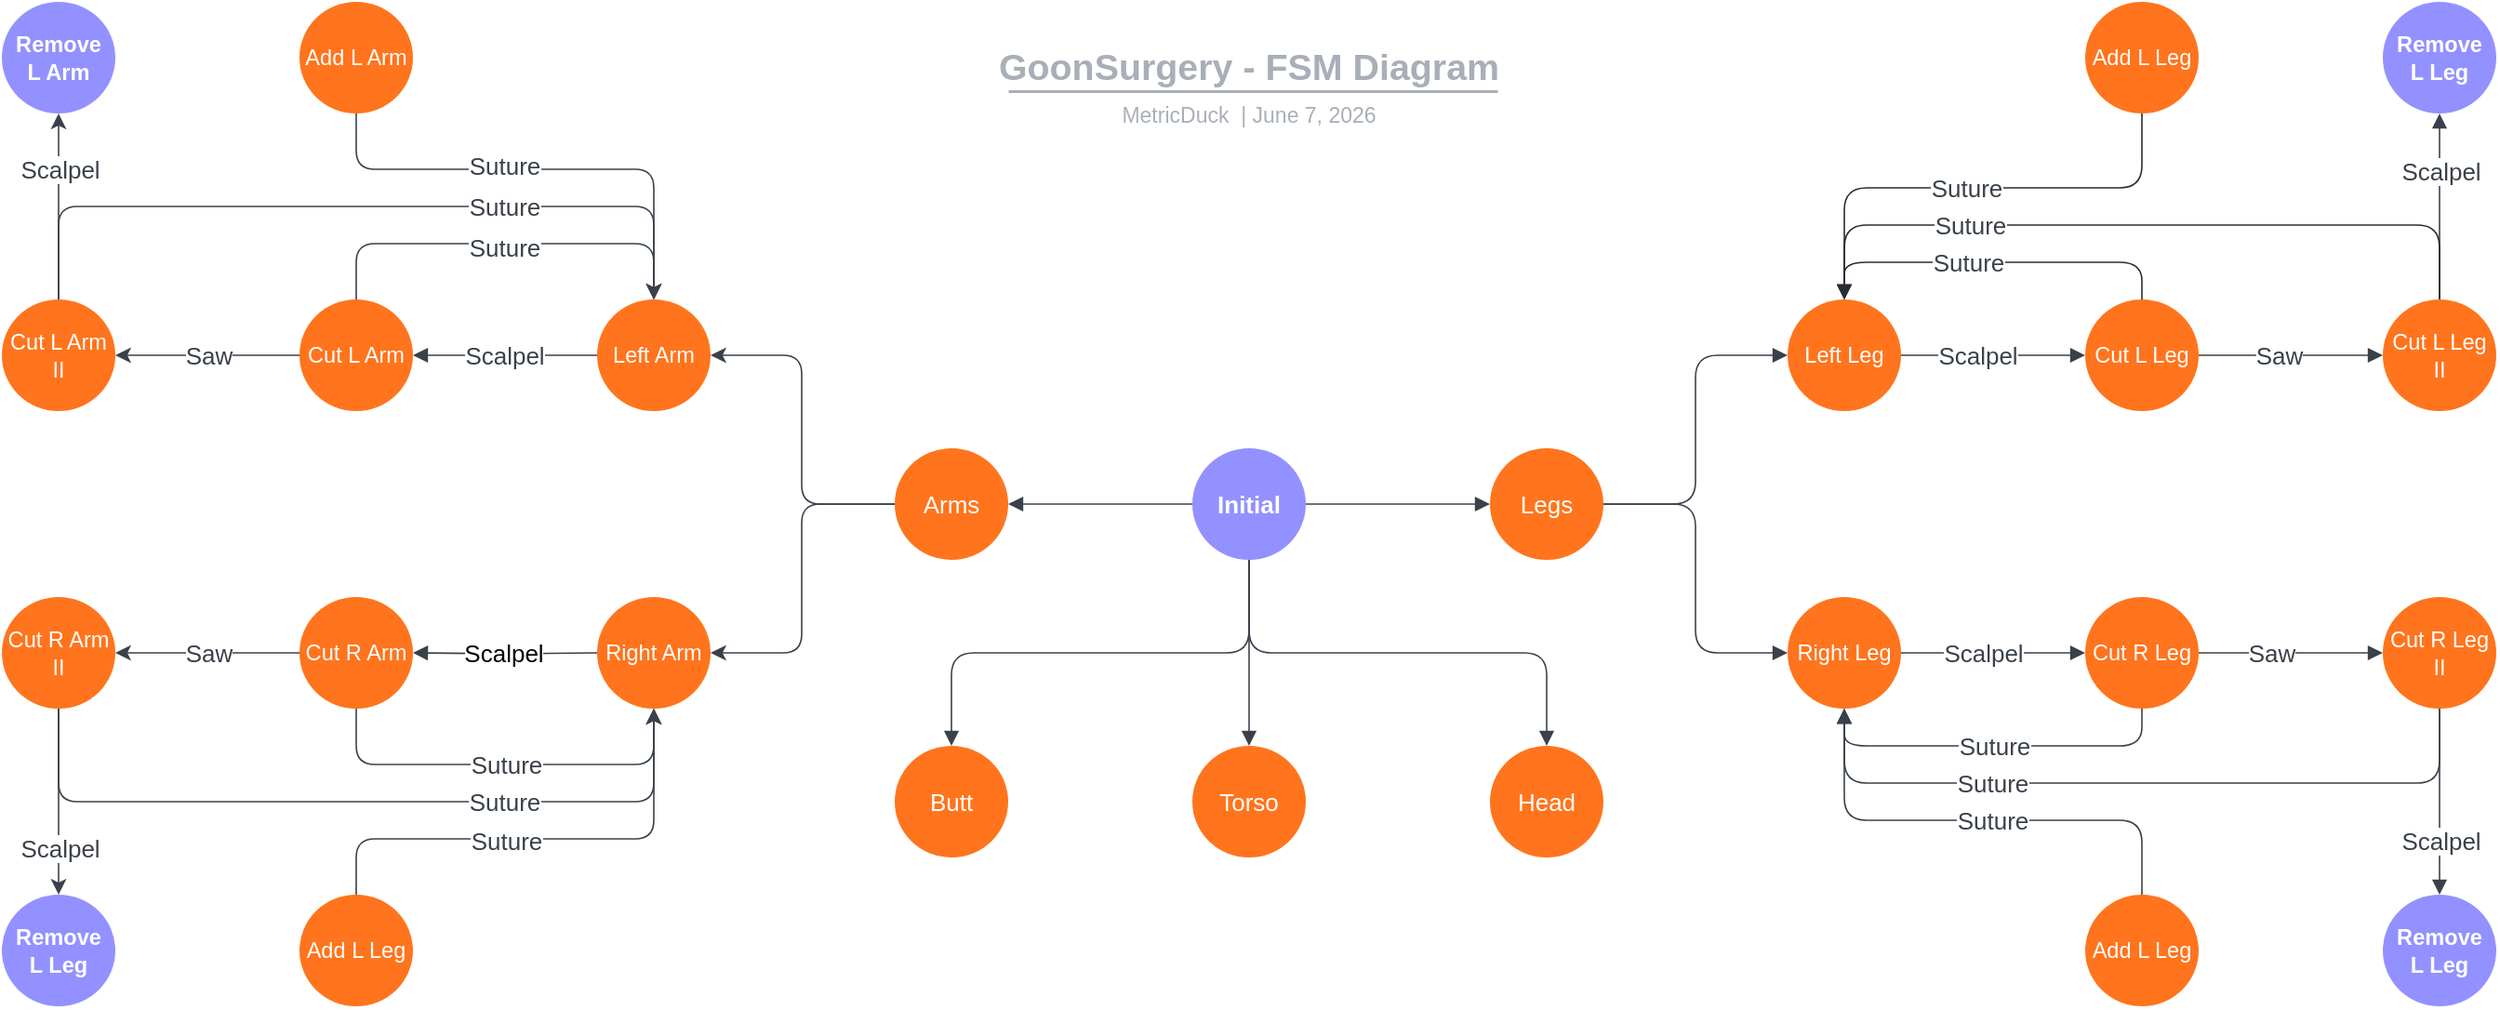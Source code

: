 <mxfile version="18.2.0" type="github">
  <diagram id="C5RBs43oDa-KdzZeNtuy" name="Page-1">
    <mxGraphModel dx="2249" dy="794" grid="1" gridSize="10" guides="1" tooltips="1" connect="1" arrows="1" fold="1" page="1" pageScale="1" pageWidth="827" pageHeight="1169" math="0" shadow="0">
      <root>
        <mxCell id="WIyWlLk6GJQsqaUBKTNV-0" />
        <mxCell id="WIyWlLk6GJQsqaUBKTNV-1" parent="WIyWlLk6GJQsqaUBKTNV-0" />
        <mxCell id="bb_bGwwhbkfoTOJPlDcg-0" value="" style="group;dropTarget=0;pointerEvents=0;" vertex="1" parent="WIyWlLk6GJQsqaUBKTNV-1">
          <mxGeometry x="-320" y="68" width="641" height="45" as="geometry" />
        </mxCell>
        <UserObject label="GoonSurgery - FSM Diagram" lucidchartObjectId="SuaB0mNpY13K" id="bb_bGwwhbkfoTOJPlDcg-1">
          <mxCell style="html=1;overflow=block;blockSpacing=1;whiteSpace=wrap;fontSize=19.7;fontColor=#a9afb8;fontStyle=1;align=center;spacingLeft=7;spacingRight=7;spacingTop=2;spacing=3;strokeOpacity=0;fillOpacity=0;rounded=1;absoluteArcSize=1;arcSize=12;fillColor=#ffffff;strokeWidth=1.5;" vertex="1" parent="bb_bGwwhbkfoTOJPlDcg-0">
            <mxGeometry width="641" height="31" as="geometry" />
          </mxCell>
        </UserObject>
        <UserObject label="MetricDuck&amp;nbsp; |  %date{mmmm d, yyyy}%" placeholders="1" lucidchartObjectId="SuaBzqFhpa1o" id="bb_bGwwhbkfoTOJPlDcg-2">
          <mxCell style="html=1;overflow=block;blockSpacing=1;whiteSpace=wrap;fontSize=11.5;fontColor=#a9afb8;align=center;spacingLeft=7;spacingRight=7;spacingTop=2;spacing=3;strokeOpacity=0;fillOpacity=0;rounded=1;absoluteArcSize=1;arcSize=12;fillColor=#ffffff;strokeWidth=1.5;" vertex="1" parent="bb_bGwwhbkfoTOJPlDcg-0">
            <mxGeometry y="31" width="641" height="14" as="geometry" />
          </mxCell>
        </UserObject>
        <UserObject label="" lucidchartObjectId="SuaBUnwJteK4" id="bb_bGwwhbkfoTOJPlDcg-3">
          <mxCell style="html=1;jettySize=18;whiteSpace=wrap;fontSize=13;fontFamily=Helvetica;strokeColor=#a9afb8;strokeOpacity=100;strokeWidth=1.5;rounded=0;startArrow=none;endArrow=none;" edge="1" parent="bb_bGwwhbkfoTOJPlDcg-0">
            <mxGeometry width="100" height="100" relative="1" as="geometry">
              <Array as="points" />
              <mxPoint x="191" y="30" as="sourcePoint" />
              <mxPoint x="454" y="30" as="targetPoint" />
            </mxGeometry>
          </mxCell>
        </UserObject>
        <UserObject label="" lucidchartObjectId="qrLlHzo1IqMl" id="bb_bGwwhbkfoTOJPlDcg-4">
          <mxCell style="html=1;jettySize=18;whiteSpace=wrap;fontSize=13;strokeColor=#3a414a;strokeOpacity=100;strokeWidth=0.8;rounded=1;arcSize=24;edgeStyle=orthogonalEdgeStyle;startArrow=none;endArrow=block;endFill=1;exitX=1;exitY=0.5;exitPerimeter=0;entryX=0;entryY=0.5;entryPerimeter=0;" edge="1" parent="WIyWlLk6GJQsqaUBKTNV-1" source="bb_bGwwhbkfoTOJPlDcg-8" target="bb_bGwwhbkfoTOJPlDcg-9">
            <mxGeometry width="100" height="100" relative="1" as="geometry">
              <Array as="points" />
            </mxGeometry>
          </mxCell>
        </UserObject>
        <UserObject label="" lucidchartObjectId="XwLl~qT_Z0xy" id="bb_bGwwhbkfoTOJPlDcg-5">
          <mxCell style="html=1;jettySize=18;whiteSpace=wrap;fontSize=13;strokeColor=#3a414a;strokeOpacity=100;strokeWidth=0.8;rounded=1;arcSize=24;edgeStyle=orthogonalEdgeStyle;startArrow=none;endArrow=block;endFill=1;exitX=1;exitY=0.5;exitPerimeter=0;entryX=0;entryY=0.5;entryPerimeter=0;" edge="1" parent="WIyWlLk6GJQsqaUBKTNV-1" source="bb_bGwwhbkfoTOJPlDcg-9" target="bb_bGwwhbkfoTOJPlDcg-16">
            <mxGeometry width="100" height="100" relative="1" as="geometry">
              <Array as="points" />
            </mxGeometry>
          </mxCell>
        </UserObject>
        <UserObject label="" lucidchartObjectId="3sLlQXFRPrR." id="bb_bGwwhbkfoTOJPlDcg-6">
          <mxCell style="html=1;jettySize=18;whiteSpace=wrap;fontSize=13;strokeColor=#3a414a;strokeOpacity=100;strokeWidth=0.8;rounded=1;arcSize=24;edgeStyle=orthogonalEdgeStyle;startArrow=none;endArrow=block;endFill=1;exitX=0.5;exitY=1;exitPerimeter=0;entryX=0.5;entryY=0;entryPerimeter=0;" edge="1" parent="WIyWlLk6GJQsqaUBKTNV-1" source="bb_bGwwhbkfoTOJPlDcg-8" target="bb_bGwwhbkfoTOJPlDcg-11">
            <mxGeometry width="100" height="100" relative="1" as="geometry">
              <Array as="points" />
            </mxGeometry>
          </mxCell>
        </UserObject>
        <UserObject label="" lucidchartObjectId="5uLl5YPZaGY8" id="bb_bGwwhbkfoTOJPlDcg-7">
          <mxCell style="html=1;jettySize=18;whiteSpace=wrap;fontSize=13;strokeColor=#3a414a;strokeOpacity=100;strokeWidth=0.8;rounded=1;arcSize=24;edgeStyle=orthogonalEdgeStyle;startArrow=none;endArrow=block;endFill=1;exitX=0;exitY=0.5;exitPerimeter=0;entryX=1;entryY=0.5;entryPerimeter=0;" edge="1" parent="WIyWlLk6GJQsqaUBKTNV-1" source="bb_bGwwhbkfoTOJPlDcg-8" target="bb_bGwwhbkfoTOJPlDcg-13">
            <mxGeometry width="100" height="100" relative="1" as="geometry">
              <Array as="points" />
            </mxGeometry>
          </mxCell>
        </UserObject>
        <UserObject label="Initial" lucidchartObjectId="cwLlmt_Rg0MN" id="bb_bGwwhbkfoTOJPlDcg-8">
          <mxCell style="html=1;overflow=block;blockSpacing=1;whiteSpace=wrap;ellipse;fontSize=13;fontColor=#ffffff;fontStyle=1;align=center;spacing=3.8;strokeOpacity=0;fillOpacity=100;rounded=1;absoluteArcSize=1;arcSize=12;fillColor=#9391ff;strokeWidth=0.8;" vertex="1" parent="WIyWlLk6GJQsqaUBKTNV-1">
            <mxGeometry x="-30" y="290" width="61" height="60" as="geometry" />
          </mxCell>
        </UserObject>
        <UserObject label="Legs" lucidchartObjectId="UwLl0XP_3QdR" id="bb_bGwwhbkfoTOJPlDcg-9">
          <mxCell style="html=1;overflow=block;blockSpacing=1;whiteSpace=wrap;ellipse;fontSize=13;fontColor=#ffffff;align=center;spacing=3.8;strokeOpacity=0;fillOpacity=100;rounded=1;absoluteArcSize=1;arcSize=12;fillColor=#ff741d;strokeWidth=0.8;" vertex="1" parent="WIyWlLk6GJQsqaUBKTNV-1">
            <mxGeometry x="130" y="290" width="61" height="60" as="geometry" />
          </mxCell>
        </UserObject>
        <UserObject label="Head" lucidchartObjectId="YwLlWHj0U1e5" id="bb_bGwwhbkfoTOJPlDcg-10">
          <mxCell style="html=1;overflow=block;blockSpacing=1;whiteSpace=wrap;ellipse;fontSize=13;fontColor=#ffffff;align=center;spacing=3.8;strokeOpacity=0;fillOpacity=100;rounded=1;absoluteArcSize=1;arcSize=12;fillColor=#ff741d;strokeWidth=0.8;" vertex="1" parent="WIyWlLk6GJQsqaUBKTNV-1">
            <mxGeometry x="130" y="450" width="61" height="60" as="geometry" />
          </mxCell>
        </UserObject>
        <UserObject label="Torso" lucidchartObjectId="3wLlL.ZwCGHs" id="bb_bGwwhbkfoTOJPlDcg-11">
          <mxCell style="html=1;overflow=block;blockSpacing=1;whiteSpace=wrap;ellipse;fontSize=13;fontColor=#ffffff;align=center;spacing=3.8;strokeOpacity=0;fillOpacity=100;rounded=1;absoluteArcSize=1;arcSize=12;fillColor=#ff741d;strokeWidth=0.8;" vertex="1" parent="WIyWlLk6GJQsqaUBKTNV-1">
            <mxGeometry x="-30" y="450" width="61" height="60" as="geometry" />
          </mxCell>
        </UserObject>
        <UserObject label="Butt" lucidchartObjectId="7wLlcqGR~KFR" id="bb_bGwwhbkfoTOJPlDcg-12">
          <mxCell style="html=1;overflow=block;blockSpacing=1;whiteSpace=wrap;ellipse;fontSize=13;fontColor=#ffffff;align=center;spacing=3.8;strokeOpacity=0;fillOpacity=100;rounded=1;absoluteArcSize=1;arcSize=12;fillColor=#ff741d;strokeWidth=0.8;" vertex="1" parent="WIyWlLk6GJQsqaUBKTNV-1">
            <mxGeometry x="-190" y="450" width="61" height="60" as="geometry" />
          </mxCell>
        </UserObject>
        <mxCell id="bb_bGwwhbkfoTOJPlDcg-81" style="edgeStyle=orthogonalEdgeStyle;orthogonalLoop=1;jettySize=auto;html=1;exitX=0;exitY=0.5;exitDx=0;exitDy=0;entryX=1;entryY=0.5;entryDx=0;entryDy=0;fontSize=11.8;fontColor=#FFFFFF;rounded=1;strokeColor=#3A414A;strokeWidth=0.8;" edge="1" parent="WIyWlLk6GJQsqaUBKTNV-1" source="bb_bGwwhbkfoTOJPlDcg-13" target="bb_bGwwhbkfoTOJPlDcg-56">
          <mxGeometry relative="1" as="geometry">
            <Array as="points">
              <mxPoint x="-240" y="320" />
              <mxPoint x="-240" y="240" />
            </Array>
          </mxGeometry>
        </mxCell>
        <mxCell id="bb_bGwwhbkfoTOJPlDcg-82" style="edgeStyle=orthogonalEdgeStyle;rounded=1;orthogonalLoop=1;jettySize=auto;html=1;exitX=0;exitY=0.5;exitDx=0;exitDy=0;fontSize=11.8;fontColor=#FFFFFF;strokeColor=#3A414A;strokeWidth=0.8;entryX=1;entryY=0.5;entryDx=0;entryDy=0;" edge="1" parent="WIyWlLk6GJQsqaUBKTNV-1" source="bb_bGwwhbkfoTOJPlDcg-13" target="bb_bGwwhbkfoTOJPlDcg-72">
          <mxGeometry relative="1" as="geometry">
            <mxPoint x="-220" y="420" as="targetPoint" />
            <Array as="points">
              <mxPoint x="-240" y="320" />
              <mxPoint x="-240" y="400" />
            </Array>
          </mxGeometry>
        </mxCell>
        <UserObject label="Arms" lucidchartObjectId="-wLlURSwNEmX" id="bb_bGwwhbkfoTOJPlDcg-13">
          <mxCell style="html=1;overflow=block;blockSpacing=1;whiteSpace=wrap;ellipse;fontSize=13;fontColor=#ffffff;align=center;spacing=3.8;strokeOpacity=0;fillOpacity=100;rounded=1;absoluteArcSize=1;arcSize=12;fillColor=#ff741d;strokeWidth=0.8;" vertex="1" parent="WIyWlLk6GJQsqaUBKTNV-1">
            <mxGeometry x="-190" y="290" width="61" height="60" as="geometry" />
          </mxCell>
        </UserObject>
        <UserObject label="" lucidchartObjectId="ixLld9JHb_Pf" id="bb_bGwwhbkfoTOJPlDcg-14">
          <mxCell style="html=1;jettySize=18;whiteSpace=wrap;fontSize=13;strokeColor=#3a414a;strokeOpacity=100;strokeWidth=0.8;rounded=1;arcSize=24;edgeStyle=orthogonalEdgeStyle;startArrow=none;endArrow=block;endFill=1;exitX=0.5;exitY=1;exitPerimeter=0;entryX=0.5;entryY=0;entryPerimeter=0;" edge="1" parent="WIyWlLk6GJQsqaUBKTNV-1" source="bb_bGwwhbkfoTOJPlDcg-8" target="bb_bGwwhbkfoTOJPlDcg-12">
            <mxGeometry width="100" height="100" relative="1" as="geometry">
              <Array as="points" />
            </mxGeometry>
          </mxCell>
        </UserObject>
        <UserObject label="" lucidchartObjectId="kxLl10VQzwPX" id="bb_bGwwhbkfoTOJPlDcg-15">
          <mxCell style="html=1;jettySize=18;whiteSpace=wrap;fontSize=13;strokeColor=#3a414a;strokeOpacity=100;strokeWidth=0.8;rounded=1;arcSize=24;edgeStyle=orthogonalEdgeStyle;startArrow=none;endArrow=block;endFill=1;exitX=0.5;exitY=1;exitPerimeter=0;entryX=0.5;entryY=0;entryPerimeter=0;" edge="1" parent="WIyWlLk6GJQsqaUBKTNV-1" source="bb_bGwwhbkfoTOJPlDcg-8" target="bb_bGwwhbkfoTOJPlDcg-10">
            <mxGeometry width="100" height="100" relative="1" as="geometry">
              <Array as="points" />
            </mxGeometry>
          </mxCell>
        </UserObject>
        <UserObject label="Left Leg" lucidchartObjectId="-xLl77HlRmBi" id="bb_bGwwhbkfoTOJPlDcg-16">
          <mxCell style="html=1;overflow=block;blockSpacing=1;whiteSpace=wrap;ellipse;fontSize=11.8;fontColor=#ffffff;align=center;spacing=3.8;strokeOpacity=0;fillOpacity=100;rounded=1;absoluteArcSize=1;arcSize=12;fillColor=#ff741d;strokeWidth=0.8;" vertex="1" parent="WIyWlLk6GJQsqaUBKTNV-1">
            <mxGeometry x="290" y="210" width="61" height="60" as="geometry" />
          </mxCell>
        </UserObject>
        <UserObject label="Right Leg" lucidchartObjectId="iyLluni-NZdZ" id="bb_bGwwhbkfoTOJPlDcg-17">
          <mxCell style="html=1;overflow=block;blockSpacing=1;whiteSpace=wrap;ellipse;fontSize=11.8;fontColor=#ffffff;align=center;spacing=3.8;strokeOpacity=0;fillOpacity=100;rounded=1;absoluteArcSize=1;arcSize=12;fillColor=#ff741d;strokeWidth=0.8;" vertex="1" parent="WIyWlLk6GJQsqaUBKTNV-1">
            <mxGeometry x="290" y="370" width="61" height="60" as="geometry" />
          </mxCell>
        </UserObject>
        <UserObject label="" lucidchartObjectId="nyLltZS2XfKD" id="bb_bGwwhbkfoTOJPlDcg-18">
          <mxCell style="html=1;jettySize=18;whiteSpace=wrap;fontSize=13;strokeColor=#3a414a;strokeOpacity=100;strokeWidth=0.8;rounded=1;arcSize=24;edgeStyle=orthogonalEdgeStyle;startArrow=none;endArrow=block;endFill=1;exitX=1;exitY=0.5;exitPerimeter=0;entryX=0;entryY=0.5;entryPerimeter=0;" edge="1" parent="WIyWlLk6GJQsqaUBKTNV-1" source="bb_bGwwhbkfoTOJPlDcg-9" target="bb_bGwwhbkfoTOJPlDcg-17">
            <mxGeometry width="100" height="100" relative="1" as="geometry">
              <Array as="points" />
            </mxGeometry>
          </mxCell>
        </UserObject>
        <UserObject label="Cut L Leg" lucidchartObjectId="EzLlyfFcDK1s" id="bb_bGwwhbkfoTOJPlDcg-19">
          <mxCell style="html=1;overflow=block;blockSpacing=1;whiteSpace=wrap;ellipse;fontSize=11.8;fontColor=#ffffff;align=center;spacing=3.8;strokeOpacity=0;fillOpacity=100;rounded=1;absoluteArcSize=1;arcSize=12;fillColor=#ff741d;strokeWidth=0.8;" vertex="1" parent="WIyWlLk6GJQsqaUBKTNV-1">
            <mxGeometry x="450" y="210" width="61" height="60" as="geometry" />
          </mxCell>
        </UserObject>
        <UserObject label="Cut L Leg II" lucidchartObjectId="IzLlVzuDIAKu" id="bb_bGwwhbkfoTOJPlDcg-20">
          <mxCell style="html=1;overflow=block;blockSpacing=1;whiteSpace=wrap;ellipse;fontSize=11.8;fontColor=#ffffff;align=center;spacing=3.8;strokeOpacity=0;fillOpacity=100;rounded=1;absoluteArcSize=1;arcSize=12;fillColor=#ff741d;strokeWidth=0.8;" vertex="1" parent="WIyWlLk6GJQsqaUBKTNV-1">
            <mxGeometry x="610" y="210" width="61" height="60" as="geometry" />
          </mxCell>
        </UserObject>
        <UserObject label="Remove L Leg" lucidchartObjectId="LzLlA9_bVrh3" id="bb_bGwwhbkfoTOJPlDcg-21">
          <mxCell style="html=1;overflow=block;blockSpacing=1;whiteSpace=wrap;ellipse;fontSize=11.8;fontColor=#ffffff;fontStyle=1;align=center;spacing=3.8;strokeOpacity=0;fillOpacity=100;rounded=1;absoluteArcSize=1;arcSize=12;fillColor=#9391FF;strokeWidth=0.8;" vertex="1" parent="WIyWlLk6GJQsqaUBKTNV-1">
            <mxGeometry x="610" y="50" width="61" height="60" as="geometry" />
          </mxCell>
        </UserObject>
        <UserObject label="" lucidchartObjectId="6zLl1oDvABlR" id="bb_bGwwhbkfoTOJPlDcg-22">
          <mxCell style="html=1;jettySize=18;whiteSpace=wrap;fontSize=13;strokeColor=#3a414a;strokeOpacity=100;strokeWidth=0.8;rounded=1;arcSize=24;edgeStyle=orthogonalEdgeStyle;startArrow=none;endArrow=block;endFill=1;exitX=1;exitY=0.5;exitPerimeter=0;entryX=0;entryY=0.5;entryPerimeter=0;" edge="1" parent="WIyWlLk6GJQsqaUBKTNV-1" source="bb_bGwwhbkfoTOJPlDcg-16" target="bb_bGwwhbkfoTOJPlDcg-19">
            <mxGeometry width="100" height="100" relative="1" as="geometry">
              <Array as="points" />
            </mxGeometry>
          </mxCell>
        </UserObject>
        <mxCell id="bb_bGwwhbkfoTOJPlDcg-23" value="Scalpel" style="text;html=1;resizable=0;labelBackgroundColor=default;align=center;verticalAlign=middle;fontColor=#3a414a;fontSize=13;" vertex="1" parent="bb_bGwwhbkfoTOJPlDcg-22">
          <mxGeometry x="-0.167" relative="1" as="geometry" />
        </mxCell>
        <UserObject label="" lucidchartObjectId=".zLlyMVonvat" id="bb_bGwwhbkfoTOJPlDcg-24">
          <mxCell style="html=1;jettySize=18;whiteSpace=wrap;fontSize=13;strokeColor=#3a414a;strokeOpacity=100;strokeWidth=0.8;rounded=1;arcSize=24;edgeStyle=orthogonalEdgeStyle;startArrow=none;endArrow=block;endFill=1;exitX=1;exitY=0.5;exitPerimeter=0;entryX=0;entryY=0.5;entryPerimeter=0;" edge="1" parent="WIyWlLk6GJQsqaUBKTNV-1" source="bb_bGwwhbkfoTOJPlDcg-19" target="bb_bGwwhbkfoTOJPlDcg-20">
            <mxGeometry width="100" height="100" relative="1" as="geometry">
              <Array as="points" />
            </mxGeometry>
          </mxCell>
        </UserObject>
        <mxCell id="bb_bGwwhbkfoTOJPlDcg-25" value="Saw" style="text;html=1;resizable=0;labelBackgroundColor=default;align=center;verticalAlign=middle;fontColor=#3a414a;fontSize=13;" vertex="1" parent="bb_bGwwhbkfoTOJPlDcg-24">
          <mxGeometry x="-0.129" relative="1" as="geometry" />
        </mxCell>
        <UserObject label="" lucidchartObjectId="dALlh9pKGSVg" id="bb_bGwwhbkfoTOJPlDcg-26">
          <mxCell style="html=1;jettySize=18;whiteSpace=wrap;fontSize=13;strokeColor=#3a414a;strokeOpacity=100;strokeWidth=0.8;rounded=1;arcSize=24;edgeStyle=orthogonalEdgeStyle;startArrow=none;endArrow=block;endFill=1;exitX=0.5;exitY=0;exitPerimeter=0;entryX=0.5;entryY=1;entryPerimeter=0;" edge="1" parent="WIyWlLk6GJQsqaUBKTNV-1" source="bb_bGwwhbkfoTOJPlDcg-20" target="bb_bGwwhbkfoTOJPlDcg-21">
            <mxGeometry width="100" height="100" relative="1" as="geometry">
              <Array as="points" />
            </mxGeometry>
          </mxCell>
        </UserObject>
        <mxCell id="bb_bGwwhbkfoTOJPlDcg-27" value="Scalpel" style="text;html=1;resizable=0;labelBackgroundColor=default;align=center;verticalAlign=middle;fontColor=#3a414a;fontSize=13;" vertex="1" parent="bb_bGwwhbkfoTOJPlDcg-26">
          <mxGeometry x="0.38" relative="1" as="geometry" />
        </mxCell>
        <UserObject label="" lucidchartObjectId="MCLlhVUvC6c." id="bb_bGwwhbkfoTOJPlDcg-28">
          <mxCell style="html=1;jettySize=18;whiteSpace=wrap;fontSize=13;strokeColor=#282c33;strokeOpacity=100;strokeWidth=0.8;rounded=1;arcSize=24;edgeStyle=orthogonalEdgeStyle;startArrow=none;endArrow=block;endFill=1;exitX=0.5;exitY=0;exitPerimeter=0;entryX=0.5;entryY=0;entryPerimeter=0;" edge="1" parent="WIyWlLk6GJQsqaUBKTNV-1" source="bb_bGwwhbkfoTOJPlDcg-20" target="bb_bGwwhbkfoTOJPlDcg-16">
            <mxGeometry width="100" height="100" relative="1" as="geometry">
              <Array as="points">
                <mxPoint x="641" y="170" />
                <mxPoint x="321" y="170" />
              </Array>
            </mxGeometry>
          </mxCell>
        </UserObject>
        <mxCell id="bb_bGwwhbkfoTOJPlDcg-29" value="Suture" style="text;html=1;resizable=0;labelBackgroundColor=default;align=center;verticalAlign=middle;fontColor=#3a414a;fontSize=13;" vertex="1" parent="bb_bGwwhbkfoTOJPlDcg-28">
          <mxGeometry x="0.463" relative="1" as="geometry" />
        </mxCell>
        <UserObject label="" lucidchartObjectId="TCLlFw_-2LB1" id="bb_bGwwhbkfoTOJPlDcg-30">
          <mxCell style="html=1;jettySize=18;whiteSpace=wrap;fontSize=13;strokeColor=#282c33;strokeOpacity=100;strokeWidth=0.8;rounded=1;arcSize=24;edgeStyle=orthogonalEdgeStyle;startArrow=none;endArrow=block;endFill=1;exitX=0.5;exitY=0;exitPerimeter=0;entryX=0.5;entryY=0;entryPerimeter=0;" edge="1" parent="WIyWlLk6GJQsqaUBKTNV-1" source="bb_bGwwhbkfoTOJPlDcg-19" target="bb_bGwwhbkfoTOJPlDcg-16">
            <mxGeometry width="100" height="100" relative="1" as="geometry">
              <Array as="points">
                <mxPoint x="481" y="190" />
                <mxPoint x="321" y="190" />
              </Array>
            </mxGeometry>
          </mxCell>
        </UserObject>
        <mxCell id="bb_bGwwhbkfoTOJPlDcg-31" value="Suture" style="text;html=1;resizable=0;labelBackgroundColor=default;align=center;verticalAlign=middle;fontColor=#3a414a;fontSize=13;" vertex="1" parent="bb_bGwwhbkfoTOJPlDcg-30">
          <mxGeometry x="0.139" relative="1" as="geometry" />
        </mxCell>
        <UserObject label="Add L Leg" lucidchartObjectId=".CLlDm3y5mDM" id="bb_bGwwhbkfoTOJPlDcg-32">
          <mxCell style="html=1;overflow=block;blockSpacing=1;whiteSpace=wrap;ellipse;fontSize=11.8;fontColor=#ffffff;align=center;spacing=3.8;strokeOpacity=0;fillOpacity=100;rounded=1;absoluteArcSize=1;arcSize=12;fillColor=#ff741d;strokeWidth=0.8;" vertex="1" parent="WIyWlLk6GJQsqaUBKTNV-1">
            <mxGeometry x="450" y="50" width="61" height="60" as="geometry" />
          </mxCell>
        </UserObject>
        <UserObject label="" lucidchartObjectId="IDLl5lC0vl4d" id="bb_bGwwhbkfoTOJPlDcg-33">
          <mxCell style="html=1;jettySize=18;whiteSpace=wrap;fontSize=13;strokeColor=#282c33;strokeOpacity=100;strokeWidth=0.8;rounded=1;arcSize=24;edgeStyle=orthogonalEdgeStyle;startArrow=none;endArrow=block;endFill=1;exitX=0.5;exitY=1;exitPerimeter=0;entryX=0.5;entryY=0;entryPerimeter=0;" edge="1" parent="WIyWlLk6GJQsqaUBKTNV-1" source="bb_bGwwhbkfoTOJPlDcg-32" target="bb_bGwwhbkfoTOJPlDcg-16">
            <mxGeometry width="100" height="100" relative="1" as="geometry">
              <Array as="points">
                <mxPoint x="481" y="150" />
                <mxPoint x="321" y="150" />
              </Array>
            </mxGeometry>
          </mxCell>
        </UserObject>
        <mxCell id="bb_bGwwhbkfoTOJPlDcg-34" value="Suture" style="text;html=1;resizable=0;labelBackgroundColor=default;align=center;verticalAlign=middle;fontColor=#3a414a;fontSize=13;" vertex="1" parent="bb_bGwwhbkfoTOJPlDcg-33">
          <mxGeometry relative="1" as="geometry">
            <mxPoint x="-5" as="offset" />
          </mxGeometry>
        </mxCell>
        <UserObject label="Cut R Leg" lucidchartObjectId="xELlFms0CXW_" id="bb_bGwwhbkfoTOJPlDcg-35">
          <mxCell style="html=1;overflow=block;blockSpacing=1;whiteSpace=wrap;ellipse;fontSize=11.8;align=center;spacing=3.8;strokeOpacity=0;fillOpacity=100;rounded=1;absoluteArcSize=1;arcSize=12;fillColor=#ff741d;strokeWidth=0.8;fontColor=#FFFFFF;" vertex="1" parent="WIyWlLk6GJQsqaUBKTNV-1">
            <mxGeometry x="450" y="370" width="61" height="60" as="geometry" />
          </mxCell>
        </UserObject>
        <UserObject label="&lt;font color=&quot;#ffffff&quot; style=&quot;font-size: 11.8px;&quot;&gt;Cut R Leg II&lt;/font&gt;" lucidchartObjectId="NELligMFcYUM" id="bb_bGwwhbkfoTOJPlDcg-36">
          <mxCell style="html=1;overflow=block;blockSpacing=1;whiteSpace=wrap;ellipse;fontSize=11.8;align=center;spacing=3.8;strokeOpacity=0;fillOpacity=100;rounded=1;absoluteArcSize=1;arcSize=12;fillColor=#ff741d;strokeWidth=0.8;" vertex="1" parent="WIyWlLk6GJQsqaUBKTNV-1">
            <mxGeometry x="610" y="370" width="61" height="60" as="geometry" />
          </mxCell>
        </UserObject>
        <UserObject label="Remove L Leg" lucidchartObjectId="6HLlr94zum5F" id="bb_bGwwhbkfoTOJPlDcg-37">
          <mxCell style="html=1;overflow=block;blockSpacing=1;whiteSpace=wrap;ellipse;fontSize=11.8;fontColor=#ffffff;fontStyle=1;align=center;spacing=3.8;strokeOpacity=0;fillOpacity=100;rounded=1;absoluteArcSize=1;arcSize=12;fillColor=#9391ff;strokeWidth=0.8;" vertex="1" parent="WIyWlLk6GJQsqaUBKTNV-1">
            <mxGeometry x="610" y="530" width="61" height="60" as="geometry" />
          </mxCell>
        </UserObject>
        <UserObject label="Add L Leg" lucidchartObjectId="6HLllEZph1G0" id="bb_bGwwhbkfoTOJPlDcg-38">
          <mxCell style="html=1;overflow=block;blockSpacing=1;whiteSpace=wrap;ellipse;fontSize=11.8;fontColor=#ffffff;align=center;spacing=3.8;strokeOpacity=0;fillOpacity=100;rounded=1;absoluteArcSize=1;arcSize=12;fillColor=#ff741d;strokeWidth=0.8;" vertex="1" parent="WIyWlLk6GJQsqaUBKTNV-1">
            <mxGeometry x="450" y="530" width="61" height="60" as="geometry" />
          </mxCell>
        </UserObject>
        <UserObject label="" lucidchartObjectId="cILlh0WK2THq" id="bb_bGwwhbkfoTOJPlDcg-39">
          <mxCell style="html=1;jettySize=18;whiteSpace=wrap;fontSize=13;strokeColor=#3a414a;strokeOpacity=100;strokeWidth=0.8;rounded=1;arcSize=24;edgeStyle=orthogonalEdgeStyle;startArrow=none;endArrow=block;endFill=1;exitX=0.5;exitY=1;exitPerimeter=0;entryX=0.5;entryY=0;entryPerimeter=0;" edge="1" parent="WIyWlLk6GJQsqaUBKTNV-1" source="bb_bGwwhbkfoTOJPlDcg-36" target="bb_bGwwhbkfoTOJPlDcg-37">
            <mxGeometry width="100" height="100" relative="1" as="geometry">
              <Array as="points" />
            </mxGeometry>
          </mxCell>
        </UserObject>
        <mxCell id="bb_bGwwhbkfoTOJPlDcg-40" value="Scalpel" style="text;html=1;resizable=0;labelBackgroundColor=default;align=center;verticalAlign=middle;fontColor=#3a414a;fontSize=13;" vertex="1" parent="bb_bGwwhbkfoTOJPlDcg-39">
          <mxGeometry x="0.389" relative="1" as="geometry">
            <mxPoint y="1" as="offset" />
          </mxGeometry>
        </mxCell>
        <UserObject label="" lucidchartObjectId="iILlDbi3f3Ba" id="bb_bGwwhbkfoTOJPlDcg-41">
          <mxCell style="html=1;jettySize=18;whiteSpace=wrap;fontSize=13;strokeColor=#3a414a;strokeOpacity=100;strokeWidth=0.8;rounded=1;arcSize=24;edgeStyle=orthogonalEdgeStyle;startArrow=none;endArrow=block;endFill=1;exitX=1;exitY=0.5;exitPerimeter=0;entryX=0;entryY=0.5;entryPerimeter=0;" edge="1" parent="WIyWlLk6GJQsqaUBKTNV-1" source="bb_bGwwhbkfoTOJPlDcg-17" target="bb_bGwwhbkfoTOJPlDcg-35">
            <mxGeometry width="100" height="100" relative="1" as="geometry">
              <Array as="points" />
            </mxGeometry>
          </mxCell>
        </UserObject>
        <mxCell id="bb_bGwwhbkfoTOJPlDcg-42" value="Scalpel" style="text;html=1;resizable=0;labelBackgroundColor=default;align=center;verticalAlign=middle;fontColor=#3a414a;fontSize=13;" vertex="1" parent="bb_bGwwhbkfoTOJPlDcg-41">
          <mxGeometry x="-0.111" relative="1" as="geometry" />
        </mxCell>
        <UserObject label="" lucidchartObjectId="jILlnAKyqE4p" id="bb_bGwwhbkfoTOJPlDcg-43">
          <mxCell style="html=1;jettySize=18;whiteSpace=wrap;fontSize=13;strokeColor=#3a414a;strokeOpacity=100;strokeWidth=0.8;rounded=1;arcSize=24;edgeStyle=orthogonalEdgeStyle;startArrow=none;endArrow=block;endFill=1;exitX=1;exitY=0.5;exitPerimeter=0;entryX=0;entryY=0.5;entryPerimeter=0;" edge="1" parent="WIyWlLk6GJQsqaUBKTNV-1" source="bb_bGwwhbkfoTOJPlDcg-35" target="bb_bGwwhbkfoTOJPlDcg-36">
            <mxGeometry width="100" height="100" relative="1" as="geometry">
              <Array as="points" />
            </mxGeometry>
          </mxCell>
        </UserObject>
        <mxCell id="bb_bGwwhbkfoTOJPlDcg-44" value="Saw" style="text;html=1;resizable=0;labelBackgroundColor=default;align=center;verticalAlign=middle;fontColor=#3a414a;fontSize=13;" vertex="1" parent="bb_bGwwhbkfoTOJPlDcg-43">
          <mxGeometry x="-0.221" relative="1" as="geometry" />
        </mxCell>
        <UserObject label="" lucidchartObjectId="wILl.I9jgYdq" id="bb_bGwwhbkfoTOJPlDcg-45">
          <mxCell style="html=1;jettySize=18;whiteSpace=wrap;fontSize=13;strokeColor=#3a414a;strokeOpacity=100;strokeWidth=0.8;rounded=1;arcSize=24;edgeStyle=orthogonalEdgeStyle;startArrow=none;endArrow=block;endFill=1;exitX=0.5;exitY=0;exitPerimeter=0;entryX=0.5;entryY=1;entryPerimeter=0;" edge="1" parent="WIyWlLk6GJQsqaUBKTNV-1" source="bb_bGwwhbkfoTOJPlDcg-38" target="bb_bGwwhbkfoTOJPlDcg-17">
            <mxGeometry width="100" height="100" relative="1" as="geometry">
              <Array as="points">
                <mxPoint x="481" y="490" />
                <mxPoint x="321" y="490" />
              </Array>
            </mxGeometry>
          </mxCell>
        </UserObject>
        <mxCell id="bb_bGwwhbkfoTOJPlDcg-46" value="Suture" style="text;html=1;resizable=0;labelBackgroundColor=default;align=center;verticalAlign=middle;fontColor=#3a414a;fontSize=13;" vertex="1" parent="bb_bGwwhbkfoTOJPlDcg-45">
          <mxGeometry x="-0.1" relative="1" as="geometry">
            <mxPoint x="-4" as="offset" />
          </mxGeometry>
        </mxCell>
        <UserObject label="" lucidchartObjectId="FILl_wHYpcL9" id="bb_bGwwhbkfoTOJPlDcg-47">
          <mxCell style="html=1;jettySize=18;whiteSpace=wrap;fontSize=13;strokeColor=#3a414a;strokeOpacity=100;strokeWidth=0.8;rounded=1;arcSize=24;edgeStyle=orthogonalEdgeStyle;startArrow=none;endArrow=block;endFill=1;exitX=0.5;exitY=1;exitPerimeter=0;entryX=0.5;entryY=1;entryPerimeter=0;" edge="1" parent="WIyWlLk6GJQsqaUBKTNV-1" source="bb_bGwwhbkfoTOJPlDcg-35" target="bb_bGwwhbkfoTOJPlDcg-17">
            <mxGeometry width="100" height="100" relative="1" as="geometry">
              <Array as="points">
                <mxPoint x="481" y="450" />
                <mxPoint x="321" y="450" />
              </Array>
            </mxGeometry>
          </mxCell>
        </UserObject>
        <mxCell id="bb_bGwwhbkfoTOJPlDcg-48" value="Suture" style="text;html=1;resizable=0;labelBackgroundColor=default;align=center;verticalAlign=middle;fontColor=#3a414a;fontSize=13;" vertex="1" parent="bb_bGwwhbkfoTOJPlDcg-47">
          <mxGeometry relative="1" as="geometry" />
        </mxCell>
        <UserObject label="" lucidchartObjectId="PILluZoW.~JI" id="bb_bGwwhbkfoTOJPlDcg-49">
          <mxCell style="html=1;jettySize=18;whiteSpace=wrap;fontSize=13;strokeColor=#3a414a;strokeOpacity=100;strokeWidth=0.8;rounded=1;arcSize=24;edgeStyle=orthogonalEdgeStyle;startArrow=none;endArrow=block;endFill=1;exitX=0.5;exitY=1;exitPerimeter=0;entryX=0.5;entryY=1;entryPerimeter=0;" edge="1" parent="WIyWlLk6GJQsqaUBKTNV-1" source="bb_bGwwhbkfoTOJPlDcg-36" target="bb_bGwwhbkfoTOJPlDcg-17">
            <mxGeometry width="100" height="100" relative="1" as="geometry">
              <Array as="points">
                <mxPoint x="641" y="470" />
                <mxPoint x="321" y="470" />
              </Array>
            </mxGeometry>
          </mxCell>
        </UserObject>
        <mxCell id="bb_bGwwhbkfoTOJPlDcg-50" value="Suture" style="text;html=1;resizable=0;labelBackgroundColor=default;align=center;verticalAlign=middle;fontColor=#3a414a;fontSize=13;" vertex="1" parent="bb_bGwwhbkfoTOJPlDcg-49">
          <mxGeometry x="0.403" relative="1" as="geometry" />
        </mxCell>
        <mxCell id="bb_bGwwhbkfoTOJPlDcg-88" style="edgeStyle=orthogonalEdgeStyle;rounded=1;orthogonalLoop=1;jettySize=auto;html=1;exitX=0.5;exitY=0;exitDx=0;exitDy=0;entryX=0.5;entryY=1;entryDx=0;entryDy=0;fontSize=11.8;fontColor=#FFFFFF;strokeColor=#3A414A;strokeWidth=0.8;" edge="1" parent="WIyWlLk6GJQsqaUBKTNV-1" source="bb_bGwwhbkfoTOJPlDcg-52" target="bb_bGwwhbkfoTOJPlDcg-68">
          <mxGeometry relative="1" as="geometry" />
        </mxCell>
        <mxCell id="bb_bGwwhbkfoTOJPlDcg-106" value="Scalpel" style="edgeLabel;html=1;align=center;verticalAlign=middle;resizable=0;points=[];fontSize=13;fontColor=#3A414A;" vertex="1" connectable="0" parent="bb_bGwwhbkfoTOJPlDcg-88">
          <mxGeometry x="0.27" y="1" relative="1" as="geometry">
            <mxPoint x="1" y="-7" as="offset" />
          </mxGeometry>
        </mxCell>
        <mxCell id="bb_bGwwhbkfoTOJPlDcg-92" style="edgeStyle=orthogonalEdgeStyle;rounded=1;orthogonalLoop=1;jettySize=auto;html=1;exitX=0.5;exitY=0;exitDx=0;exitDy=0;entryX=0.5;entryY=0;entryDx=0;entryDy=0;fontSize=11.8;fontColor=#FFFFFF;strokeColor=#3A414A;strokeWidth=0.8;" edge="1" parent="WIyWlLk6GJQsqaUBKTNV-1" source="bb_bGwwhbkfoTOJPlDcg-52" target="bb_bGwwhbkfoTOJPlDcg-56">
          <mxGeometry relative="1" as="geometry">
            <Array as="points">
              <mxPoint x="-640" y="160" />
              <mxPoint x="-320" y="160" />
            </Array>
          </mxGeometry>
        </mxCell>
        <mxCell id="bb_bGwwhbkfoTOJPlDcg-98" value="Suture" style="edgeLabel;html=1;align=center;verticalAlign=middle;resizable=0;points=[];fontSize=13;fontColor=#3A414A;" vertex="1" connectable="0" parent="bb_bGwwhbkfoTOJPlDcg-92">
          <mxGeometry x="-0.093" relative="1" as="geometry">
            <mxPoint x="99" as="offset" />
          </mxGeometry>
        </mxCell>
        <UserObject label="Cut L Arm II" lucidchartObjectId="yKLl~Rv1q303" id="bb_bGwwhbkfoTOJPlDcg-52">
          <mxCell style="html=1;overflow=block;blockSpacing=1;whiteSpace=wrap;ellipse;fontSize=11.8;fontColor=#FFFFFF;align=center;spacing=3.8;strokeOpacity=0;fillOpacity=100;rounded=1;absoluteArcSize=1;arcSize=12;fillColor=#ff741d;strokeWidth=0.8;" vertex="1" parent="WIyWlLk6GJQsqaUBKTNV-1">
            <mxGeometry x="-670" y="210" width="61" height="60" as="geometry" />
          </mxCell>
        </UserObject>
        <mxCell id="bb_bGwwhbkfoTOJPlDcg-85" style="edgeStyle=orthogonalEdgeStyle;rounded=1;orthogonalLoop=1;jettySize=auto;html=1;exitX=0.5;exitY=1;exitDx=0;exitDy=0;entryX=0.5;entryY=0;entryDx=0;entryDy=0;fontSize=11.8;fontColor=#FFFFFF;strokeColor=#3A414A;strokeWidth=0.8;" edge="1" parent="WIyWlLk6GJQsqaUBKTNV-1" source="bb_bGwwhbkfoTOJPlDcg-53" target="bb_bGwwhbkfoTOJPlDcg-74">
          <mxGeometry relative="1" as="geometry" />
        </mxCell>
        <mxCell id="bb_bGwwhbkfoTOJPlDcg-95" value="Scalpel" style="edgeLabel;html=1;align=center;verticalAlign=middle;resizable=0;points=[];fontSize=13;fontColor=#3A414A;" vertex="1" connectable="0" parent="bb_bGwwhbkfoTOJPlDcg-85">
          <mxGeometry x="0.323" relative="1" as="geometry">
            <mxPoint y="9" as="offset" />
          </mxGeometry>
        </mxCell>
        <mxCell id="bb_bGwwhbkfoTOJPlDcg-93" style="edgeStyle=orthogonalEdgeStyle;rounded=1;orthogonalLoop=1;jettySize=auto;html=1;entryX=0.5;entryY=1;entryDx=0;entryDy=0;fontSize=11.8;fontColor=#FFFFFF;strokeColor=#3A414A;strokeWidth=0.8;" edge="1" parent="WIyWlLk6GJQsqaUBKTNV-1" source="bb_bGwwhbkfoTOJPlDcg-53" target="bb_bGwwhbkfoTOJPlDcg-72">
          <mxGeometry relative="1" as="geometry">
            <Array as="points">
              <mxPoint x="-640" y="480" />
              <mxPoint x="-320" y="480" />
            </Array>
          </mxGeometry>
        </mxCell>
        <mxCell id="bb_bGwwhbkfoTOJPlDcg-104" value="Suture" style="edgeLabel;html=1;align=center;verticalAlign=middle;resizable=0;points=[];fontSize=13;fontColor=#3A414A;" vertex="1" connectable="0" parent="bb_bGwwhbkfoTOJPlDcg-93">
          <mxGeometry x="0.396" y="-2" relative="1" as="geometry">
            <mxPoint x="-4" y="-2" as="offset" />
          </mxGeometry>
        </mxCell>
        <UserObject label="Cut R Arm II" lucidchartObjectId="yKLly-rhja0H" id="bb_bGwwhbkfoTOJPlDcg-53">
          <mxCell style="html=1;overflow=block;blockSpacing=1;whiteSpace=wrap;ellipse;fontSize=11.8;fontColor=#FFFFFF;align=center;spacing=3.8;strokeOpacity=0;fillOpacity=100;rounded=1;absoluteArcSize=1;arcSize=12;fillColor=#ff741d;strokeWidth=0.8;" vertex="1" parent="WIyWlLk6GJQsqaUBKTNV-1">
            <mxGeometry x="-670" y="370" width="61" height="60" as="geometry" />
          </mxCell>
        </UserObject>
        <mxCell id="bb_bGwwhbkfoTOJPlDcg-84" value="Saw" style="edgeStyle=orthogonalEdgeStyle;rounded=1;orthogonalLoop=1;jettySize=auto;html=1;exitX=0;exitY=0.5;exitDx=0;exitDy=0;entryX=1;entryY=0.5;entryDx=0;entryDy=0;fontSize=13;fontColor=#3A414A;strokeColor=#3A414A;strokeWidth=0.8;" edge="1" parent="WIyWlLk6GJQsqaUBKTNV-1" source="bb_bGwwhbkfoTOJPlDcg-55" target="bb_bGwwhbkfoTOJPlDcg-52">
          <mxGeometry relative="1" as="geometry" />
        </mxCell>
        <mxCell id="bb_bGwwhbkfoTOJPlDcg-91" style="edgeStyle=orthogonalEdgeStyle;rounded=1;orthogonalLoop=1;jettySize=auto;html=1;entryX=0.5;entryY=0;entryDx=0;entryDy=0;fontSize=11.8;fontColor=#FFFFFF;strokeColor=#3A414A;strokeWidth=0.8;" edge="1" parent="WIyWlLk6GJQsqaUBKTNV-1" source="bb_bGwwhbkfoTOJPlDcg-55" target="bb_bGwwhbkfoTOJPlDcg-56">
          <mxGeometry relative="1" as="geometry">
            <Array as="points">
              <mxPoint x="-480" y="180" />
              <mxPoint x="-320" y="180" />
            </Array>
          </mxGeometry>
        </mxCell>
        <mxCell id="bb_bGwwhbkfoTOJPlDcg-100" value="Suture" style="edgeLabel;html=1;align=center;verticalAlign=middle;resizable=0;points=[];fontSize=13;fontColor=#3A414A;" vertex="1" connectable="0" parent="bb_bGwwhbkfoTOJPlDcg-91">
          <mxGeometry x="0.105" y="-2" relative="1" as="geometry">
            <mxPoint x="-12" as="offset" />
          </mxGeometry>
        </mxCell>
        <UserObject label="Cut L Arm" lucidchartObjectId="yKLlD3BoTPQx" id="bb_bGwwhbkfoTOJPlDcg-55">
          <mxCell style="html=1;overflow=block;blockSpacing=1;whiteSpace=wrap;ellipse;fontSize=11.8;align=center;spacing=3.8;strokeOpacity=0;fillOpacity=100;rounded=1;absoluteArcSize=1;arcSize=12;fillColor=#ff741d;strokeWidth=0.8;strokeColor=default;fontColor=#FFFFFF;" vertex="1" parent="WIyWlLk6GJQsqaUBKTNV-1">
            <mxGeometry x="-510" y="210" width="61" height="60" as="geometry" />
          </mxCell>
        </UserObject>
        <UserObject label="Left Arm" lucidchartObjectId="yKLlRDFsPrgw" id="bb_bGwwhbkfoTOJPlDcg-56">
          <mxCell style="html=1;overflow=block;blockSpacing=1;whiteSpace=wrap;ellipse;fontSize=11.8;align=center;spacing=3.8;strokeOpacity=0;fillOpacity=100;rounded=1;absoluteArcSize=1;arcSize=12;fillColor=#ff741d;strokeWidth=0.8;fontColor=#FFFFFF;" vertex="1" parent="WIyWlLk6GJQsqaUBKTNV-1">
            <mxGeometry x="-350" y="210" width="61" height="60" as="geometry" />
          </mxCell>
        </UserObject>
        <mxCell id="bb_bGwwhbkfoTOJPlDcg-89" style="edgeStyle=orthogonalEdgeStyle;rounded=1;orthogonalLoop=1;jettySize=auto;html=1;exitX=0.5;exitY=1;exitDx=0;exitDy=0;entryX=0.5;entryY=0;entryDx=0;entryDy=0;fontSize=11.8;fontColor=#FFFFFF;strokeColor=#3A414A;strokeWidth=0.8;" edge="1" parent="WIyWlLk6GJQsqaUBKTNV-1" source="bb_bGwwhbkfoTOJPlDcg-57" target="bb_bGwwhbkfoTOJPlDcg-56">
          <mxGeometry relative="1" as="geometry">
            <Array as="points">
              <mxPoint x="-480" y="140" />
              <mxPoint x="-320" y="140" />
            </Array>
          </mxGeometry>
        </mxCell>
        <mxCell id="bb_bGwwhbkfoTOJPlDcg-99" value="Suture" style="edgeLabel;html=1;align=center;verticalAlign=middle;resizable=0;points=[];fontSize=13;fontColor=#3A414A;" vertex="1" connectable="0" parent="bb_bGwwhbkfoTOJPlDcg-89">
          <mxGeometry x="0.004" y="2" relative="1" as="geometry">
            <mxPoint x="-21" as="offset" />
          </mxGeometry>
        </mxCell>
        <UserObject label="Add L Arm" lucidchartObjectId="yKLlIZ6rFZvW" id="bb_bGwwhbkfoTOJPlDcg-57">
          <mxCell style="html=1;overflow=block;blockSpacing=1;whiteSpace=wrap;ellipse;fontSize=11.8;fontColor=#FFFFFF;align=center;spacing=3.8;strokeOpacity=0;fillOpacity=100;rounded=1;absoluteArcSize=1;arcSize=12;fillColor=#ff741d;strokeWidth=0.8;" vertex="1" parent="WIyWlLk6GJQsqaUBKTNV-1">
            <mxGeometry x="-510" y="50" width="61" height="60" as="geometry" />
          </mxCell>
        </UserObject>
        <UserObject label="" lucidchartObjectId="yKLljrwFZ0Rl" id="bb_bGwwhbkfoTOJPlDcg-60">
          <mxCell style="html=1;jettySize=18;whiteSpace=wrap;fontSize=13;strokeColor=#3A414A;strokeOpacity=100;strokeWidth=0.8;rounded=1;arcSize=24;edgeStyle=orthogonalEdgeStyle;startArrow=none;endArrow=block;endFill=1;exitX=0;exitY=0.5;entryX=1;entryY=0.5;exitDx=0;exitDy=0;entryDx=0;entryDy=0;" edge="1" parent="WIyWlLk6GJQsqaUBKTNV-1" source="bb_bGwwhbkfoTOJPlDcg-56" target="bb_bGwwhbkfoTOJPlDcg-55">
            <mxGeometry width="100" height="100" relative="1" as="geometry">
              <Array as="points" />
            </mxGeometry>
          </mxCell>
        </UserObject>
        <mxCell id="bb_bGwwhbkfoTOJPlDcg-61" value="Scalpel" style="text;html=1;resizable=0;labelBackgroundColor=default;align=center;verticalAlign=middle;fontColor=#3a414a;fontSize=13;" vertex="1" parent="bb_bGwwhbkfoTOJPlDcg-60">
          <mxGeometry x="-0.129" relative="1" as="geometry">
            <mxPoint x="-7" as="offset" />
          </mxGeometry>
        </mxCell>
        <UserObject label="Remove L Arm" lucidchartObjectId="yKLlBm7M0JRq" id="bb_bGwwhbkfoTOJPlDcg-68">
          <mxCell style="html=1;overflow=block;blockSpacing=1;whiteSpace=wrap;ellipse;fontSize=11.8;fontColor=#FFFFFF;align=center;spacing=3.8;strokeOpacity=0;fillOpacity=100;rounded=1;absoluteArcSize=1;arcSize=12;fillColor=#9391FF;strokeWidth=0.8;fontStyle=1" vertex="1" parent="WIyWlLk6GJQsqaUBKTNV-1">
            <mxGeometry x="-670" y="50" width="61" height="60" as="geometry" />
          </mxCell>
        </UserObject>
        <mxCell id="bb_bGwwhbkfoTOJPlDcg-83" value="Saw" style="edgeStyle=orthogonalEdgeStyle;rounded=1;orthogonalLoop=1;jettySize=auto;html=1;exitX=0;exitY=0.5;exitDx=0;exitDy=0;entryX=1;entryY=0.5;entryDx=0;entryDy=0;fontSize=13;fontColor=#3A414A;strokeColor=#3A414A;strokeWidth=0.8;" edge="1" parent="WIyWlLk6GJQsqaUBKTNV-1" source="bb_bGwwhbkfoTOJPlDcg-71" target="bb_bGwwhbkfoTOJPlDcg-53">
          <mxGeometry relative="1" as="geometry" />
        </mxCell>
        <mxCell id="bb_bGwwhbkfoTOJPlDcg-94" style="edgeStyle=orthogonalEdgeStyle;rounded=1;orthogonalLoop=1;jettySize=auto;html=1;fontSize=11.8;fontColor=#FFFFFF;strokeColor=#3A414A;strokeWidth=0.8;entryX=0.5;entryY=1;entryDx=0;entryDy=0;" edge="1" parent="WIyWlLk6GJQsqaUBKTNV-1" source="bb_bGwwhbkfoTOJPlDcg-71" target="bb_bGwwhbkfoTOJPlDcg-72">
          <mxGeometry relative="1" as="geometry">
            <mxPoint x="-320" y="440" as="targetPoint" />
            <Array as="points">
              <mxPoint x="-480" y="460" />
              <mxPoint x="-320" y="460" />
            </Array>
          </mxGeometry>
        </mxCell>
        <mxCell id="bb_bGwwhbkfoTOJPlDcg-103" value="Suture" style="edgeLabel;html=1;align=center;verticalAlign=middle;resizable=0;points=[];fontSize=13;fontColor=#3A414A;" vertex="1" connectable="0" parent="bb_bGwwhbkfoTOJPlDcg-94">
          <mxGeometry x="0.08" relative="1" as="geometry">
            <mxPoint x="-9" as="offset" />
          </mxGeometry>
        </mxCell>
        <UserObject label="Cut R Arm" lucidchartObjectId="yKLlof_4SmZG" id="bb_bGwwhbkfoTOJPlDcg-71">
          <mxCell style="html=1;overflow=block;blockSpacing=1;whiteSpace=wrap;ellipse;fontSize=11.8;align=center;spacing=3.8;strokeOpacity=0;fillOpacity=100;rounded=1;absoluteArcSize=1;arcSize=12;fillColor=#ff741d;strokeWidth=0.8;fontColor=#FFFFFF;" vertex="1" parent="WIyWlLk6GJQsqaUBKTNV-1">
            <mxGeometry x="-510" y="370" width="61" height="60" as="geometry" />
          </mxCell>
        </UserObject>
        <UserObject label="Right Arm" lucidchartObjectId="yKLl2Qs7sBYn" id="bb_bGwwhbkfoTOJPlDcg-72">
          <mxCell style="html=1;overflow=block;blockSpacing=1;whiteSpace=wrap;ellipse;fontSize=11.8;align=center;spacing=3.8;strokeOpacity=0;fillOpacity=100;rounded=1;absoluteArcSize=1;arcSize=12;fillColor=#ff741d;strokeWidth=0.8;fontColor=#FFFFFF;" vertex="1" parent="WIyWlLk6GJQsqaUBKTNV-1">
            <mxGeometry x="-350" y="370" width="61" height="60" as="geometry" />
          </mxCell>
        </UserObject>
        <mxCell id="bb_bGwwhbkfoTOJPlDcg-87" style="edgeStyle=orthogonalEdgeStyle;rounded=1;orthogonalLoop=1;jettySize=auto;html=1;exitX=0.5;exitY=0;exitDx=0;exitDy=0;entryX=0.5;entryY=1;entryDx=0;entryDy=0;fontSize=11.8;fontColor=#FFFFFF;strokeColor=#3A414A;strokeWidth=0.8;" edge="1" parent="WIyWlLk6GJQsqaUBKTNV-1" source="bb_bGwwhbkfoTOJPlDcg-73" target="bb_bGwwhbkfoTOJPlDcg-72">
          <mxGeometry relative="1" as="geometry">
            <Array as="points">
              <mxPoint x="-480" y="500" />
              <mxPoint x="-320" y="500" />
            </Array>
          </mxGeometry>
        </mxCell>
        <mxCell id="bb_bGwwhbkfoTOJPlDcg-105" value="Suture" style="edgeLabel;html=1;align=center;verticalAlign=middle;resizable=0;points=[];fontSize=13;fontColor=#3A414A;" vertex="1" connectable="0" parent="bb_bGwwhbkfoTOJPlDcg-87">
          <mxGeometry x="-0.039" y="-1" relative="1" as="geometry">
            <mxPoint x="-15" as="offset" />
          </mxGeometry>
        </mxCell>
        <UserObject label="Add L Leg" lucidchartObjectId="yKLlzqJbWmiC" id="bb_bGwwhbkfoTOJPlDcg-73">
          <mxCell style="html=1;overflow=block;blockSpacing=1;whiteSpace=wrap;ellipse;fontSize=11.8;fontColor=#FFFFFF;align=center;spacing=3.8;strokeOpacity=0;fillOpacity=100;rounded=1;absoluteArcSize=1;arcSize=12;fillColor=#ff741d;strokeWidth=0.8;" vertex="1" parent="WIyWlLk6GJQsqaUBKTNV-1">
            <mxGeometry x="-510" y="530" width="61" height="60" as="geometry" />
          </mxCell>
        </UserObject>
        <UserObject label="Remove L Leg" lucidchartObjectId="yKLlo~pPht~t" id="bb_bGwwhbkfoTOJPlDcg-74">
          <mxCell style="html=1;overflow=block;blockSpacing=1;whiteSpace=wrap;ellipse;fontSize=11.8;fontColor=#FFFFFF;align=center;spacing=3.8;strokeOpacity=0;fillOpacity=100;rounded=1;absoluteArcSize=1;arcSize=12;fillColor=#9391FF;strokeWidth=0.8;fontStyle=1" vertex="1" parent="WIyWlLk6GJQsqaUBKTNV-1">
            <mxGeometry x="-670" y="530" width="61" height="60" as="geometry" />
          </mxCell>
        </UserObject>
        <UserObject label="Scalpel" lucidchartObjectId="yKLlBnn803DK" id="bb_bGwwhbkfoTOJPlDcg-77">
          <mxCell style="html=1;jettySize=18;whiteSpace=wrap;fontSize=13;strokeColor=#3a414a;strokeOpacity=100;strokeWidth=0.8;rounded=1;arcSize=24;edgeStyle=orthogonalEdgeStyle;startArrow=none;endArrow=block;endFill=1;entryX=1;entryY=0.5;entryDx=0;entryDy=0;" edge="1" parent="WIyWlLk6GJQsqaUBKTNV-1" target="bb_bGwwhbkfoTOJPlDcg-71">
            <mxGeometry x="0.013" width="100" height="100" relative="1" as="geometry">
              <Array as="points" />
              <mxPoint x="-350" y="400" as="sourcePoint" />
              <mxPoint x="-409.0" y="399.69" as="targetPoint" />
              <mxPoint as="offset" />
            </mxGeometry>
          </mxCell>
        </UserObject>
      </root>
    </mxGraphModel>
  </diagram>
</mxfile>

